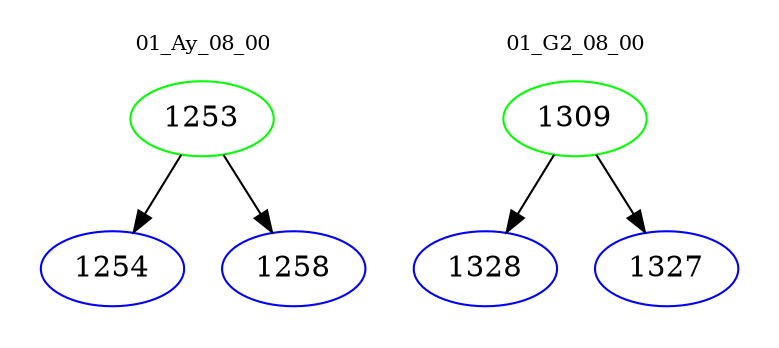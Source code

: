 digraph{
subgraph cluster_0 {
color = white
label = "01_Ay_08_00";
fontsize=10;
T0_1253 [label="1253", color="green"]
T0_1253 -> T0_1254 [color="black"]
T0_1254 [label="1254", color="blue"]
T0_1253 -> T0_1258 [color="black"]
T0_1258 [label="1258", color="blue"]
}
subgraph cluster_1 {
color = white
label = "01_G2_08_00";
fontsize=10;
T1_1309 [label="1309", color="green"]
T1_1309 -> T1_1328 [color="black"]
T1_1328 [label="1328", color="blue"]
T1_1309 -> T1_1327 [color="black"]
T1_1327 [label="1327", color="blue"]
}
}

